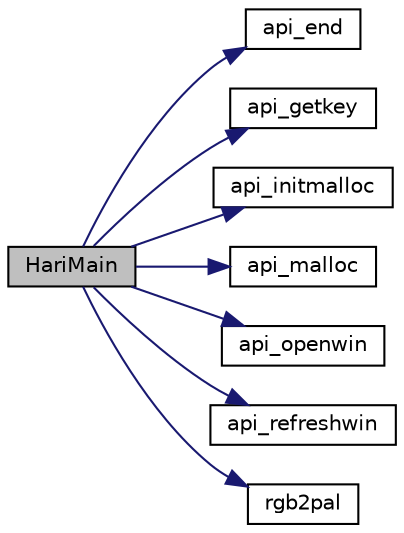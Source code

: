 digraph "HariMain"
{
 // LATEX_PDF_SIZE
  edge [fontname="Helvetica",fontsize="10",labelfontname="Helvetica",labelfontsize="10"];
  node [fontname="Helvetica",fontsize="10",shape=record];
  rankdir="LR";
  Node1 [label="HariMain",height=0.2,width=0.4,color="black", fillcolor="grey75", style="filled", fontcolor="black",tooltip=" "];
  Node1 -> Node2 [color="midnightblue",fontsize="10",style="solid"];
  Node2 [label="api_end",height=0.2,width=0.4,color="black", fillcolor="white", style="filled",URL="$apilib_8h.html#ad75f3bbaa1d5c628c07566f9eba2dba3",tooltip="終了API"];
  Node1 -> Node3 [color="midnightblue",fontsize="10",style="solid"];
  Node3 [label="api_getkey",height=0.2,width=0.4,color="black", fillcolor="white", style="filled",URL="$apilib_8h.html#a3140d6ff11e61bca4fb683b070bfd836",tooltip="キー入力を受け付けます"];
  Node1 -> Node4 [color="midnightblue",fontsize="10",style="solid"];
  Node4 [label="api_initmalloc",height=0.2,width=0.4,color="black", fillcolor="white", style="filled",URL="$apilib_8h.html#a2441c5574e36da0c19e2c0a47aea295e",tooltip="メモリマネージャの初期化を行う"];
  Node1 -> Node5 [color="midnightblue",fontsize="10",style="solid"];
  Node5 [label="api_malloc",height=0.2,width=0.4,color="black", fillcolor="white", style="filled",URL="$apilib_8h.html#a0179a3e4366c71d17f9bdbf27042f6ec",tooltip="指定サイズのメモリを確保する"];
  Node1 -> Node6 [color="midnightblue",fontsize="10",style="solid"];
  Node6 [label="api_openwin",height=0.2,width=0.4,color="black", fillcolor="white", style="filled",URL="$apilib_8h.html#afdd7af308e25e9174f9a5d8544a5874a",tooltip="ウインドウを生成する"];
  Node1 -> Node7 [color="midnightblue",fontsize="10",style="solid"];
  Node7 [label="api_refreshwin",height=0.2,width=0.4,color="black", fillcolor="white", style="filled",URL="$apilib_8h.html#a18d54e0d52c16733738a357e44c4e22c",tooltip="ウインドウのリフレッシュを行う オートリフレッシュ無効時にはこの関数でマニュアルリフレッシュを行ってください オートリフレッシュ無効化の方法はウインドウIDをインクリメントしてください"];
  Node1 -> Node8 [color="midnightblue",fontsize="10",style="solid"];
  Node8 [label="rgb2pal",height=0.2,width=0.4,color="black", fillcolor="white", style="filled",URL="$color2_8c.html#a79d5f64d7613c048765fea8bdd591b32",tooltip=" "];
}
